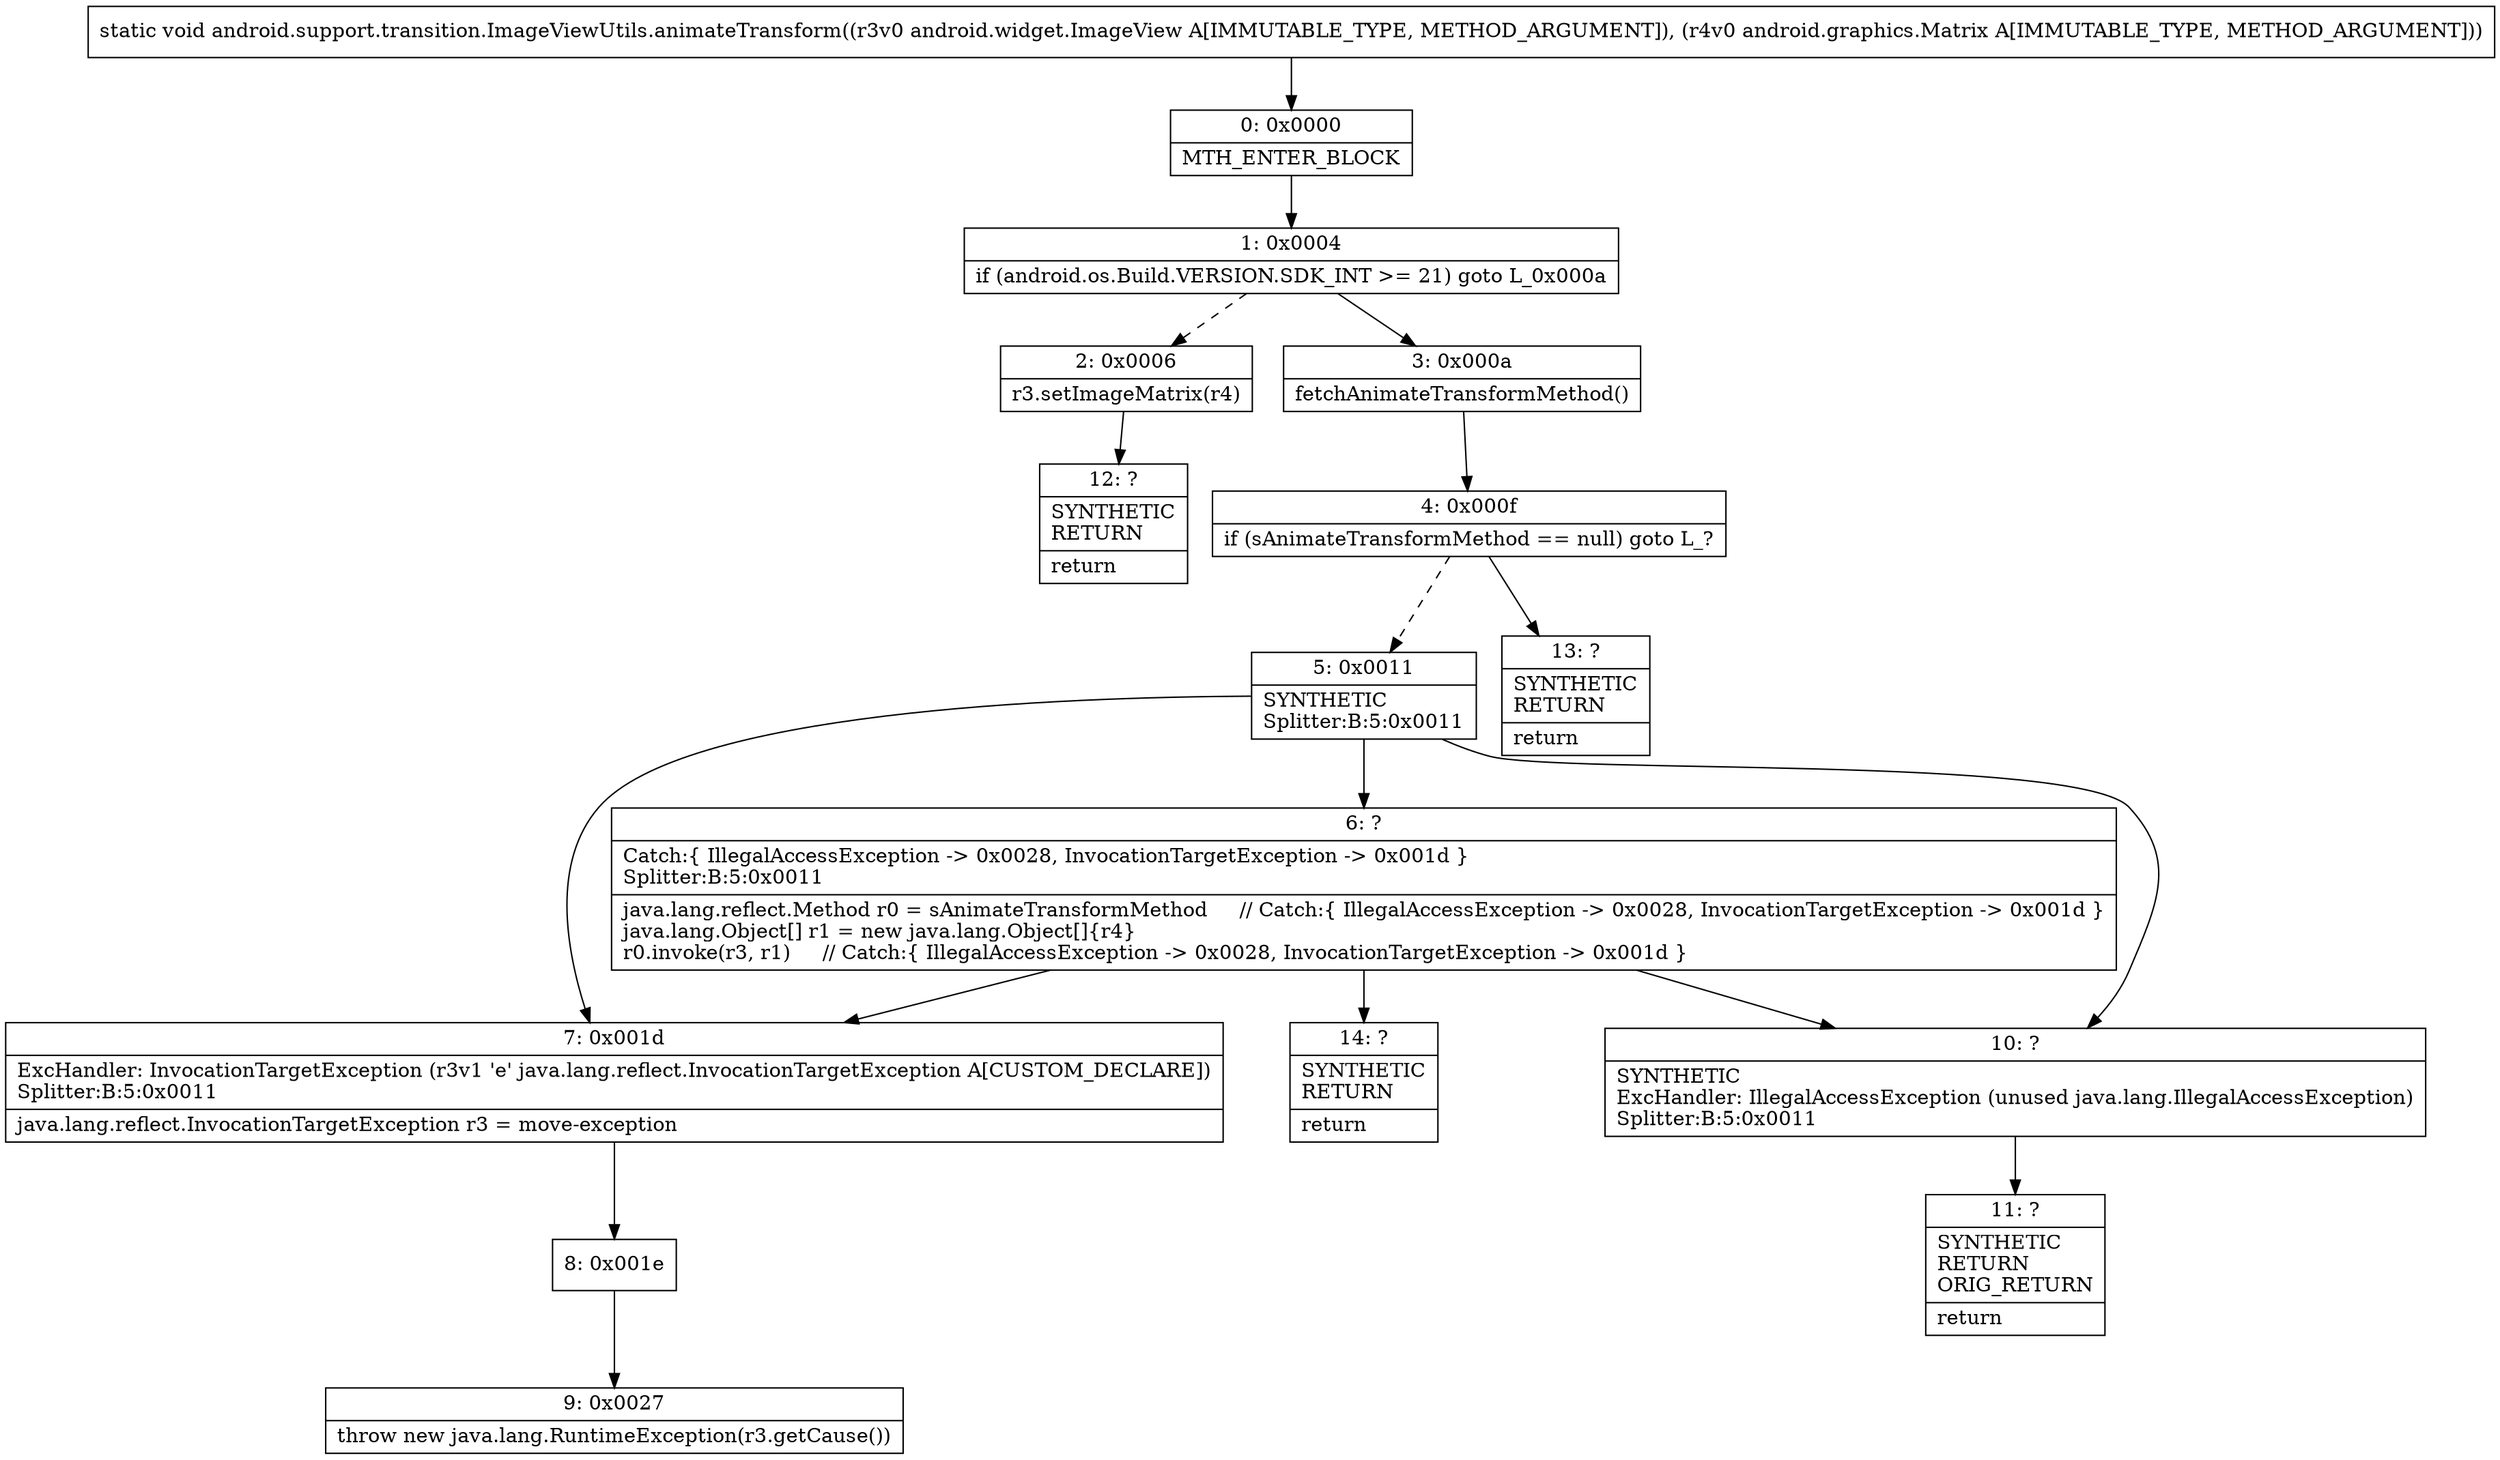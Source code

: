 digraph "CFG forandroid.support.transition.ImageViewUtils.animateTransform(Landroid\/widget\/ImageView;Landroid\/graphics\/Matrix;)V" {
Node_0 [shape=record,label="{0\:\ 0x0000|MTH_ENTER_BLOCK\l}"];
Node_1 [shape=record,label="{1\:\ 0x0004|if (android.os.Build.VERSION.SDK_INT \>= 21) goto L_0x000a\l}"];
Node_2 [shape=record,label="{2\:\ 0x0006|r3.setImageMatrix(r4)\l}"];
Node_3 [shape=record,label="{3\:\ 0x000a|fetchAnimateTransformMethod()\l}"];
Node_4 [shape=record,label="{4\:\ 0x000f|if (sAnimateTransformMethod == null) goto L_?\l}"];
Node_5 [shape=record,label="{5\:\ 0x0011|SYNTHETIC\lSplitter:B:5:0x0011\l}"];
Node_6 [shape=record,label="{6\:\ ?|Catch:\{ IllegalAccessException \-\> 0x0028, InvocationTargetException \-\> 0x001d \}\lSplitter:B:5:0x0011\l|java.lang.reflect.Method r0 = sAnimateTransformMethod     \/\/ Catch:\{ IllegalAccessException \-\> 0x0028, InvocationTargetException \-\> 0x001d \}\ljava.lang.Object[] r1 = new java.lang.Object[]\{r4\}\lr0.invoke(r3, r1)     \/\/ Catch:\{ IllegalAccessException \-\> 0x0028, InvocationTargetException \-\> 0x001d \}\l}"];
Node_7 [shape=record,label="{7\:\ 0x001d|ExcHandler: InvocationTargetException (r3v1 'e' java.lang.reflect.InvocationTargetException A[CUSTOM_DECLARE])\lSplitter:B:5:0x0011\l|java.lang.reflect.InvocationTargetException r3 = move\-exception\l}"];
Node_8 [shape=record,label="{8\:\ 0x001e}"];
Node_9 [shape=record,label="{9\:\ 0x0027|throw new java.lang.RuntimeException(r3.getCause())\l}"];
Node_10 [shape=record,label="{10\:\ ?|SYNTHETIC\lExcHandler: IllegalAccessException (unused java.lang.IllegalAccessException)\lSplitter:B:5:0x0011\l}"];
Node_11 [shape=record,label="{11\:\ ?|SYNTHETIC\lRETURN\lORIG_RETURN\l|return\l}"];
Node_12 [shape=record,label="{12\:\ ?|SYNTHETIC\lRETURN\l|return\l}"];
Node_13 [shape=record,label="{13\:\ ?|SYNTHETIC\lRETURN\l|return\l}"];
Node_14 [shape=record,label="{14\:\ ?|SYNTHETIC\lRETURN\l|return\l}"];
MethodNode[shape=record,label="{static void android.support.transition.ImageViewUtils.animateTransform((r3v0 android.widget.ImageView A[IMMUTABLE_TYPE, METHOD_ARGUMENT]), (r4v0 android.graphics.Matrix A[IMMUTABLE_TYPE, METHOD_ARGUMENT])) }"];
MethodNode -> Node_0;
Node_0 -> Node_1;
Node_1 -> Node_2[style=dashed];
Node_1 -> Node_3;
Node_2 -> Node_12;
Node_3 -> Node_4;
Node_4 -> Node_5[style=dashed];
Node_4 -> Node_13;
Node_5 -> Node_6;
Node_5 -> Node_10;
Node_5 -> Node_7;
Node_6 -> Node_10;
Node_6 -> Node_7;
Node_6 -> Node_14;
Node_7 -> Node_8;
Node_8 -> Node_9;
Node_10 -> Node_11;
}

